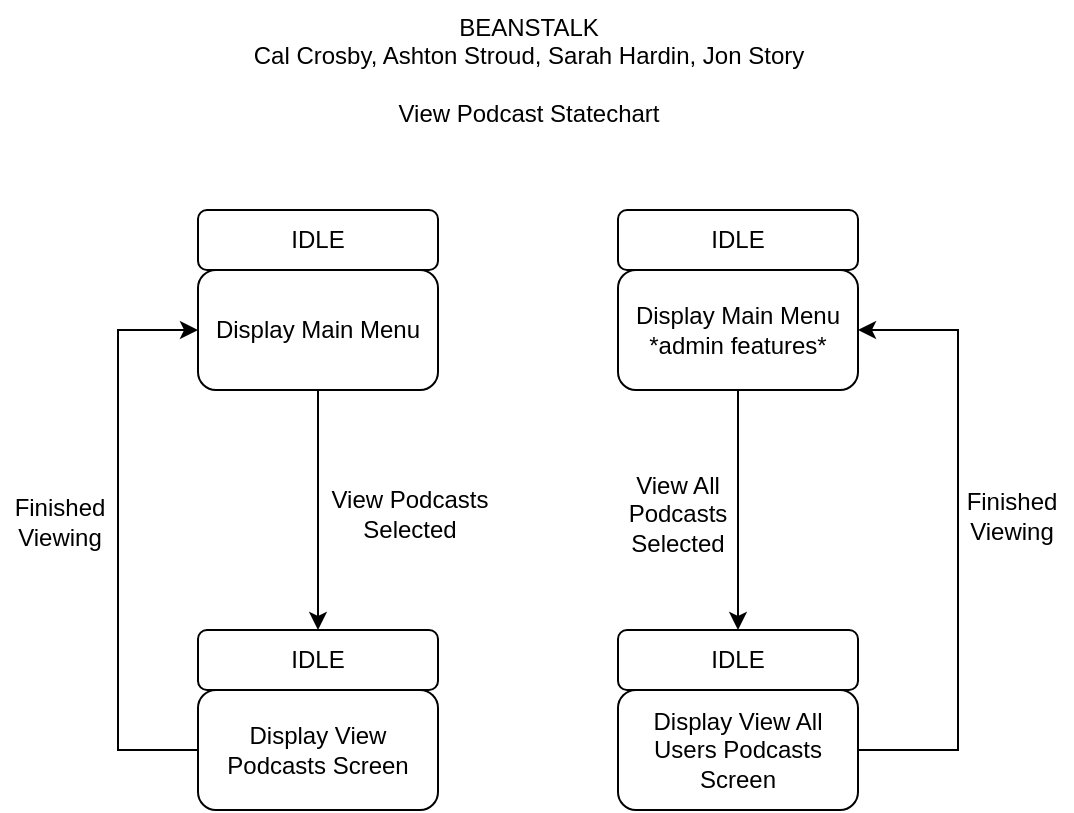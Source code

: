 <mxfile version="22.0.2" type="device">
  <diagram name="Page-1" id="kEvzalibDCOrvd2Y6BU-">
    <mxGraphModel dx="1658" dy="820" grid="1" gridSize="10" guides="1" tooltips="1" connect="1" arrows="1" fold="1" page="1" pageScale="1" pageWidth="850" pageHeight="1100" math="0" shadow="0">
      <root>
        <mxCell id="0" />
        <mxCell id="1" parent="0" />
        <mxCell id="NATRPR3fBtA8r0qFWoee-1" value="Display Main Menu" style="rounded=1;whiteSpace=wrap;html=1;" parent="1" vertex="1">
          <mxGeometry x="110" y="180" width="120" height="60" as="geometry" />
        </mxCell>
        <mxCell id="NATRPR3fBtA8r0qFWoee-2" value="IDLE" style="rounded=1;whiteSpace=wrap;html=1;" parent="1" vertex="1">
          <mxGeometry x="110" y="150" width="120" height="30" as="geometry" />
        </mxCell>
        <mxCell id="NATRPR3fBtA8r0qFWoee-3" value="Display Main Menu&lt;br&gt;*admin features*" style="rounded=1;whiteSpace=wrap;html=1;" parent="1" vertex="1">
          <mxGeometry x="320" y="180" width="120" height="60" as="geometry" />
        </mxCell>
        <mxCell id="NATRPR3fBtA8r0qFWoee-4" value="IDLE" style="rounded=1;whiteSpace=wrap;html=1;" parent="1" vertex="1">
          <mxGeometry x="320" y="150" width="120" height="30" as="geometry" />
        </mxCell>
        <mxCell id="NATRPR3fBtA8r0qFWoee-6" value="Display View Podcasts Screen" style="rounded=1;whiteSpace=wrap;html=1;" parent="1" vertex="1">
          <mxGeometry x="110" y="390" width="120" height="60" as="geometry" />
        </mxCell>
        <mxCell id="NATRPR3fBtA8r0qFWoee-7" value="" style="endArrow=classic;html=1;rounded=0;exitX=0.5;exitY=1;exitDx=0;exitDy=0;entryX=0.5;entryY=0;entryDx=0;entryDy=0;" parent="1" source="NATRPR3fBtA8r0qFWoee-1" target="NATRPR3fBtA8r0qFWoee-8" edge="1">
          <mxGeometry width="50" height="50" relative="1" as="geometry">
            <mxPoint x="250" y="310" as="sourcePoint" />
            <mxPoint x="170" y="290" as="targetPoint" />
          </mxGeometry>
        </mxCell>
        <mxCell id="NATRPR3fBtA8r0qFWoee-8" value="IDLE" style="rounded=1;whiteSpace=wrap;html=1;" parent="1" vertex="1">
          <mxGeometry x="110" y="360" width="120" height="30" as="geometry" />
        </mxCell>
        <mxCell id="NATRPR3fBtA8r0qFWoee-11" value="View Podcasts Selected" style="text;html=1;strokeColor=none;fillColor=none;align=center;verticalAlign=middle;whiteSpace=wrap;rounded=0;" parent="1" vertex="1">
          <mxGeometry x="167" y="287" width="98" height="30" as="geometry" />
        </mxCell>
        <mxCell id="NATRPR3fBtA8r0qFWoee-13" value="Display View All Users Podcasts Screen" style="rounded=1;whiteSpace=wrap;html=1;" parent="1" vertex="1">
          <mxGeometry x="320" y="390" width="120" height="60" as="geometry" />
        </mxCell>
        <mxCell id="NATRPR3fBtA8r0qFWoee-14" value="IDLE" style="rounded=1;whiteSpace=wrap;html=1;" parent="1" vertex="1">
          <mxGeometry x="320" y="360" width="120" height="30" as="geometry" />
        </mxCell>
        <mxCell id="NATRPR3fBtA8r0qFWoee-16" value="View All Podcasts Selected" style="text;html=1;strokeColor=none;fillColor=none;align=center;verticalAlign=middle;whiteSpace=wrap;rounded=0;" parent="1" vertex="1">
          <mxGeometry x="320" y="287" width="60" height="30" as="geometry" />
        </mxCell>
        <mxCell id="NATRPR3fBtA8r0qFWoee-17" value="" style="endArrow=classic;html=1;rounded=0;entryX=0;entryY=0.5;entryDx=0;entryDy=0;exitX=0;exitY=0.5;exitDx=0;exitDy=0;" parent="1" source="NATRPR3fBtA8r0qFWoee-6" target="NATRPR3fBtA8r0qFWoee-1" edge="1">
          <mxGeometry width="50" height="50" relative="1" as="geometry">
            <mxPoint x="70" y="430" as="sourcePoint" />
            <mxPoint x="110" y="380" as="targetPoint" />
            <Array as="points">
              <mxPoint x="70" y="420" />
              <mxPoint x="70" y="210" />
            </Array>
          </mxGeometry>
        </mxCell>
        <mxCell id="NATRPR3fBtA8r0qFWoee-18" value="" style="endArrow=classic;html=1;rounded=0;exitX=0.5;exitY=1;exitDx=0;exitDy=0;entryX=0.5;entryY=0;entryDx=0;entryDy=0;" parent="1" source="NATRPR3fBtA8r0qFWoee-3" target="NATRPR3fBtA8r0qFWoee-14" edge="1">
          <mxGeometry width="50" height="50" relative="1" as="geometry">
            <mxPoint x="380" y="340" as="sourcePoint" />
            <mxPoint x="430" y="290" as="targetPoint" />
          </mxGeometry>
        </mxCell>
        <mxCell id="NATRPR3fBtA8r0qFWoee-19" value="" style="endArrow=classic;html=1;rounded=0;exitX=1;exitY=0.5;exitDx=0;exitDy=0;entryX=1;entryY=0.5;entryDx=0;entryDy=0;" parent="1" source="NATRPR3fBtA8r0qFWoee-13" target="NATRPR3fBtA8r0qFWoee-3" edge="1">
          <mxGeometry width="50" height="50" relative="1" as="geometry">
            <mxPoint x="530" y="440" as="sourcePoint" />
            <mxPoint x="580" y="390" as="targetPoint" />
            <Array as="points">
              <mxPoint x="490" y="420" />
              <mxPoint x="490" y="210" />
            </Array>
          </mxGeometry>
        </mxCell>
        <mxCell id="NATRPR3fBtA8r0qFWoee-20" value="Finished Viewing" style="text;html=1;strokeColor=none;fillColor=none;align=center;verticalAlign=middle;whiteSpace=wrap;rounded=0;" parent="1" vertex="1">
          <mxGeometry x="11" y="291" width="60" height="30" as="geometry" />
        </mxCell>
        <mxCell id="NATRPR3fBtA8r0qFWoee-21" value="Finished Viewing" style="text;html=1;strokeColor=none;fillColor=none;align=center;verticalAlign=middle;whiteSpace=wrap;rounded=0;" parent="1" vertex="1">
          <mxGeometry x="487" y="288" width="60" height="30" as="geometry" />
        </mxCell>
        <mxCell id="v4CgLZzJF4c2hUr9nYTV-1" value="BEANSTALK&lt;br&gt;Cal Crosby, Ashton Stroud, Sarah Hardin, Jon Story&lt;br&gt;&lt;br&gt;View Podcast Statechart" style="text;html=1;align=center;verticalAlign=middle;resizable=0;points=[];autosize=1;strokeColor=none;fillColor=none;" vertex="1" parent="1">
          <mxGeometry x="125" y="45" width="300" height="70" as="geometry" />
        </mxCell>
      </root>
    </mxGraphModel>
  </diagram>
</mxfile>
